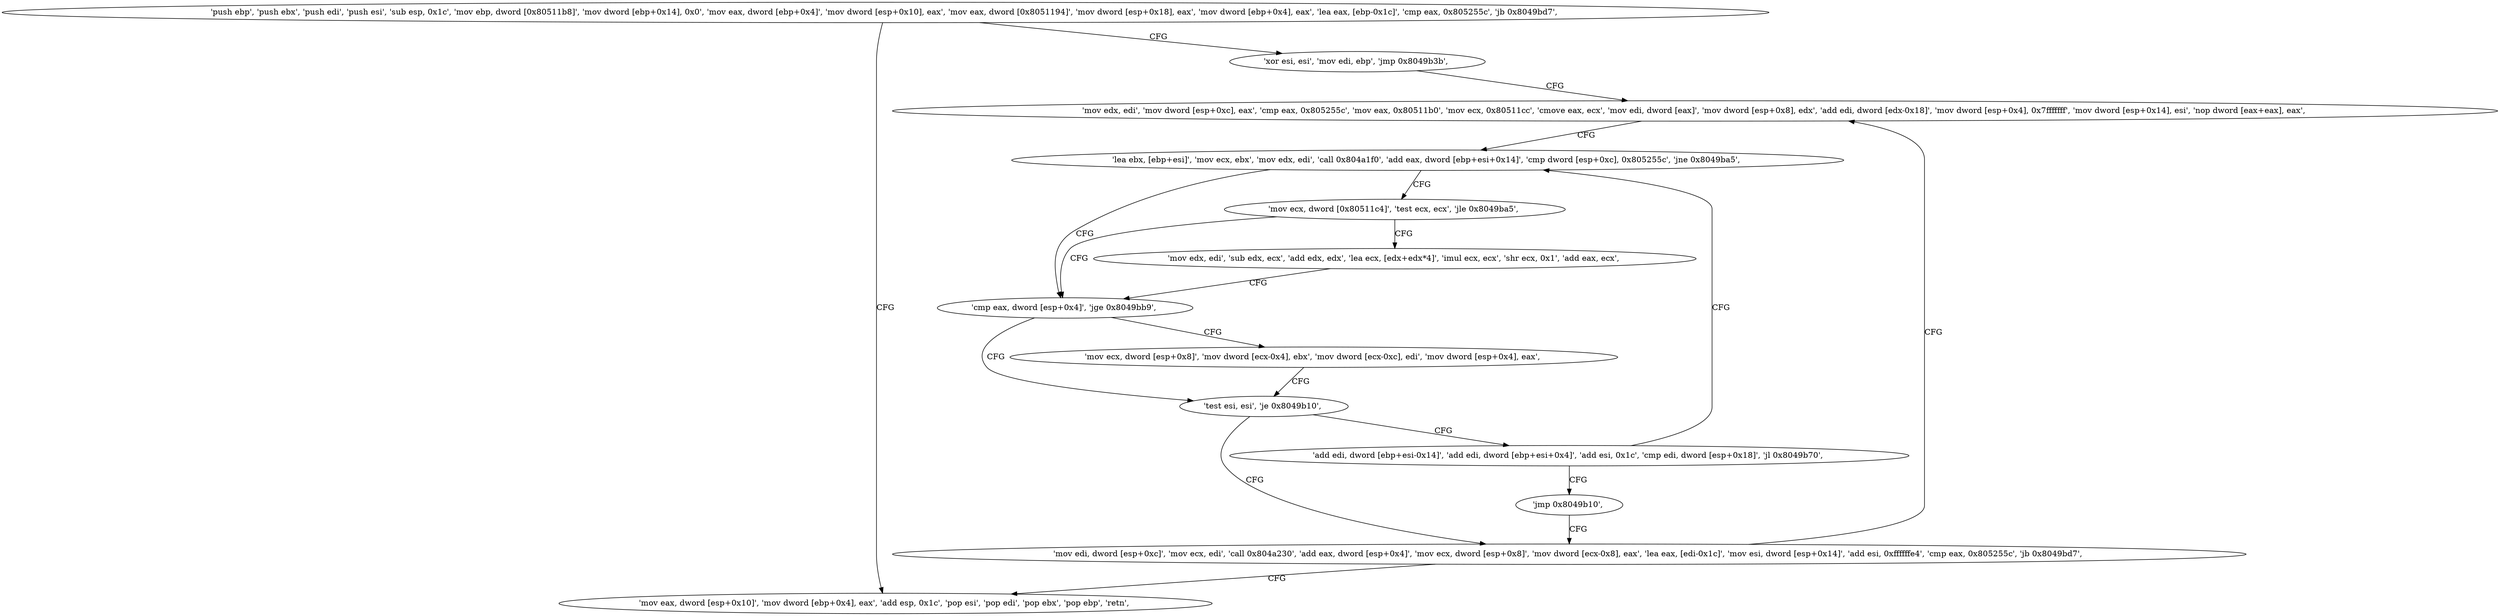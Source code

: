 digraph "func" {
"134519504" [label = "'push ebp', 'push ebx', 'push edi', 'push esi', 'sub esp, 0x1c', 'mov ebp, dword [0x80511b8]', 'mov dword [ebp+0x14], 0x0', 'mov eax, dword [ebp+0x4]', 'mov dword [esp+0x10], eax', 'mov eax, dword [0x8051194]', 'mov dword [esp+0x18], eax', 'mov dword [ebp+0x4], eax', 'lea eax, [ebp-0x1c]', 'cmp eax, 0x805255c', 'jb 0x8049bd7', " ]
"134519767" [label = "'mov eax, dword [esp+0x10]', 'mov dword [ebp+0x4], eax', 'add esp, 0x1c', 'pop esi', 'pop edi', 'pop ebx', 'pop ebp', 'retn', " ]
"134519557" [label = "'xor esi, esi', 'mov edi, ebp', 'jmp 0x8049b3b', " ]
"134519611" [label = "'mov edx, edi', 'mov dword [esp+0xc], eax', 'cmp eax, 0x805255c', 'mov eax, 0x80511b0', 'mov ecx, 0x80511cc', 'cmove eax, ecx', 'mov edi, dword [eax]', 'mov dword [esp+0x8], edx', 'add edi, dword [edx-0x18]', 'mov dword [esp+0x4], 0x7fffffff', 'mov dword [esp+0x14], esi', 'nop dword [eax+eax], eax', " ]
"134519664" [label = "'lea ebx, [ebp+esi]', 'mov ecx, ebx', 'mov edx, edi', 'call 0x804a1f0', 'add eax, dword [ebp+esi+0x14]', 'cmp dword [esp+0xc], 0x805255c', 'jne 0x8049ba5', " ]
"134519717" [label = "'cmp eax, dword [esp+0x4]', 'jge 0x8049bb9', " ]
"134519737" [label = "'test esi, esi', 'je 0x8049b10', " ]
"134519723" [label = "'mov ecx, dword [esp+0x8]', 'mov dword [ecx-0x4], ebx', 'mov dword [ecx-0xc], edi', 'mov dword [esp+0x4], eax', " ]
"134519691" [label = "'mov ecx, dword [0x80511c4]', 'test ecx, ecx', 'jle 0x8049ba5', " ]
"134519701" [label = "'mov edx, edi', 'sub edx, ecx', 'add edx, edx', 'lea ecx, [edx+edx*4]', 'imul ecx, ecx', 'shr ecx, 0x1', 'add eax, ecx', " ]
"134519568" [label = "'mov edi, dword [esp+0xc]', 'mov ecx, edi', 'call 0x804a230', 'add eax, dword [esp+0x4]', 'mov ecx, dword [esp+0x8]', 'mov dword [ecx-0x8], eax', 'lea eax, [edi-0x1c]', 'mov esi, dword [esp+0x14]', 'add esi, 0xffffffe4', 'cmp eax, 0x805255c', 'jb 0x8049bd7', " ]
"134519745" [label = "'add edi, dword [ebp+esi-0x14]', 'add edi, dword [ebp+esi+0x4]', 'add esi, 0x1c', 'cmp edi, dword [esp+0x18]', 'jl 0x8049b70', " ]
"134519762" [label = "'jmp 0x8049b10', " ]
"134519504" -> "134519767" [ label = "CFG" ]
"134519504" -> "134519557" [ label = "CFG" ]
"134519557" -> "134519611" [ label = "CFG" ]
"134519611" -> "134519664" [ label = "CFG" ]
"134519664" -> "134519717" [ label = "CFG" ]
"134519664" -> "134519691" [ label = "CFG" ]
"134519717" -> "134519737" [ label = "CFG" ]
"134519717" -> "134519723" [ label = "CFG" ]
"134519737" -> "134519568" [ label = "CFG" ]
"134519737" -> "134519745" [ label = "CFG" ]
"134519723" -> "134519737" [ label = "CFG" ]
"134519691" -> "134519717" [ label = "CFG" ]
"134519691" -> "134519701" [ label = "CFG" ]
"134519701" -> "134519717" [ label = "CFG" ]
"134519568" -> "134519767" [ label = "CFG" ]
"134519568" -> "134519611" [ label = "CFG" ]
"134519745" -> "134519664" [ label = "CFG" ]
"134519745" -> "134519762" [ label = "CFG" ]
"134519762" -> "134519568" [ label = "CFG" ]
}
